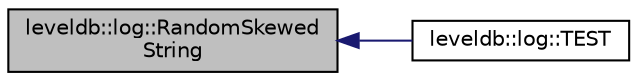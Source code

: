 digraph "leveldb::log::RandomSkewedString"
{
  edge [fontname="Helvetica",fontsize="10",labelfontname="Helvetica",labelfontsize="10"];
  node [fontname="Helvetica",fontsize="10",shape=record];
  rankdir="LR";
  Node1 [label="leveldb::log::RandomSkewed\lString",height=0.2,width=0.4,color="black", fillcolor="grey75", style="filled" fontcolor="black"];
  Node1 -> Node2 [dir="back",color="midnightblue",fontsize="10",style="solid"];
  Node2 [label="leveldb::log::TEST",height=0.2,width=0.4,color="black", fillcolor="white", style="filled",URL="$namespaceleveldb_1_1log.html#a52d33034be964c0d0e40efdf4b423452"];
}
